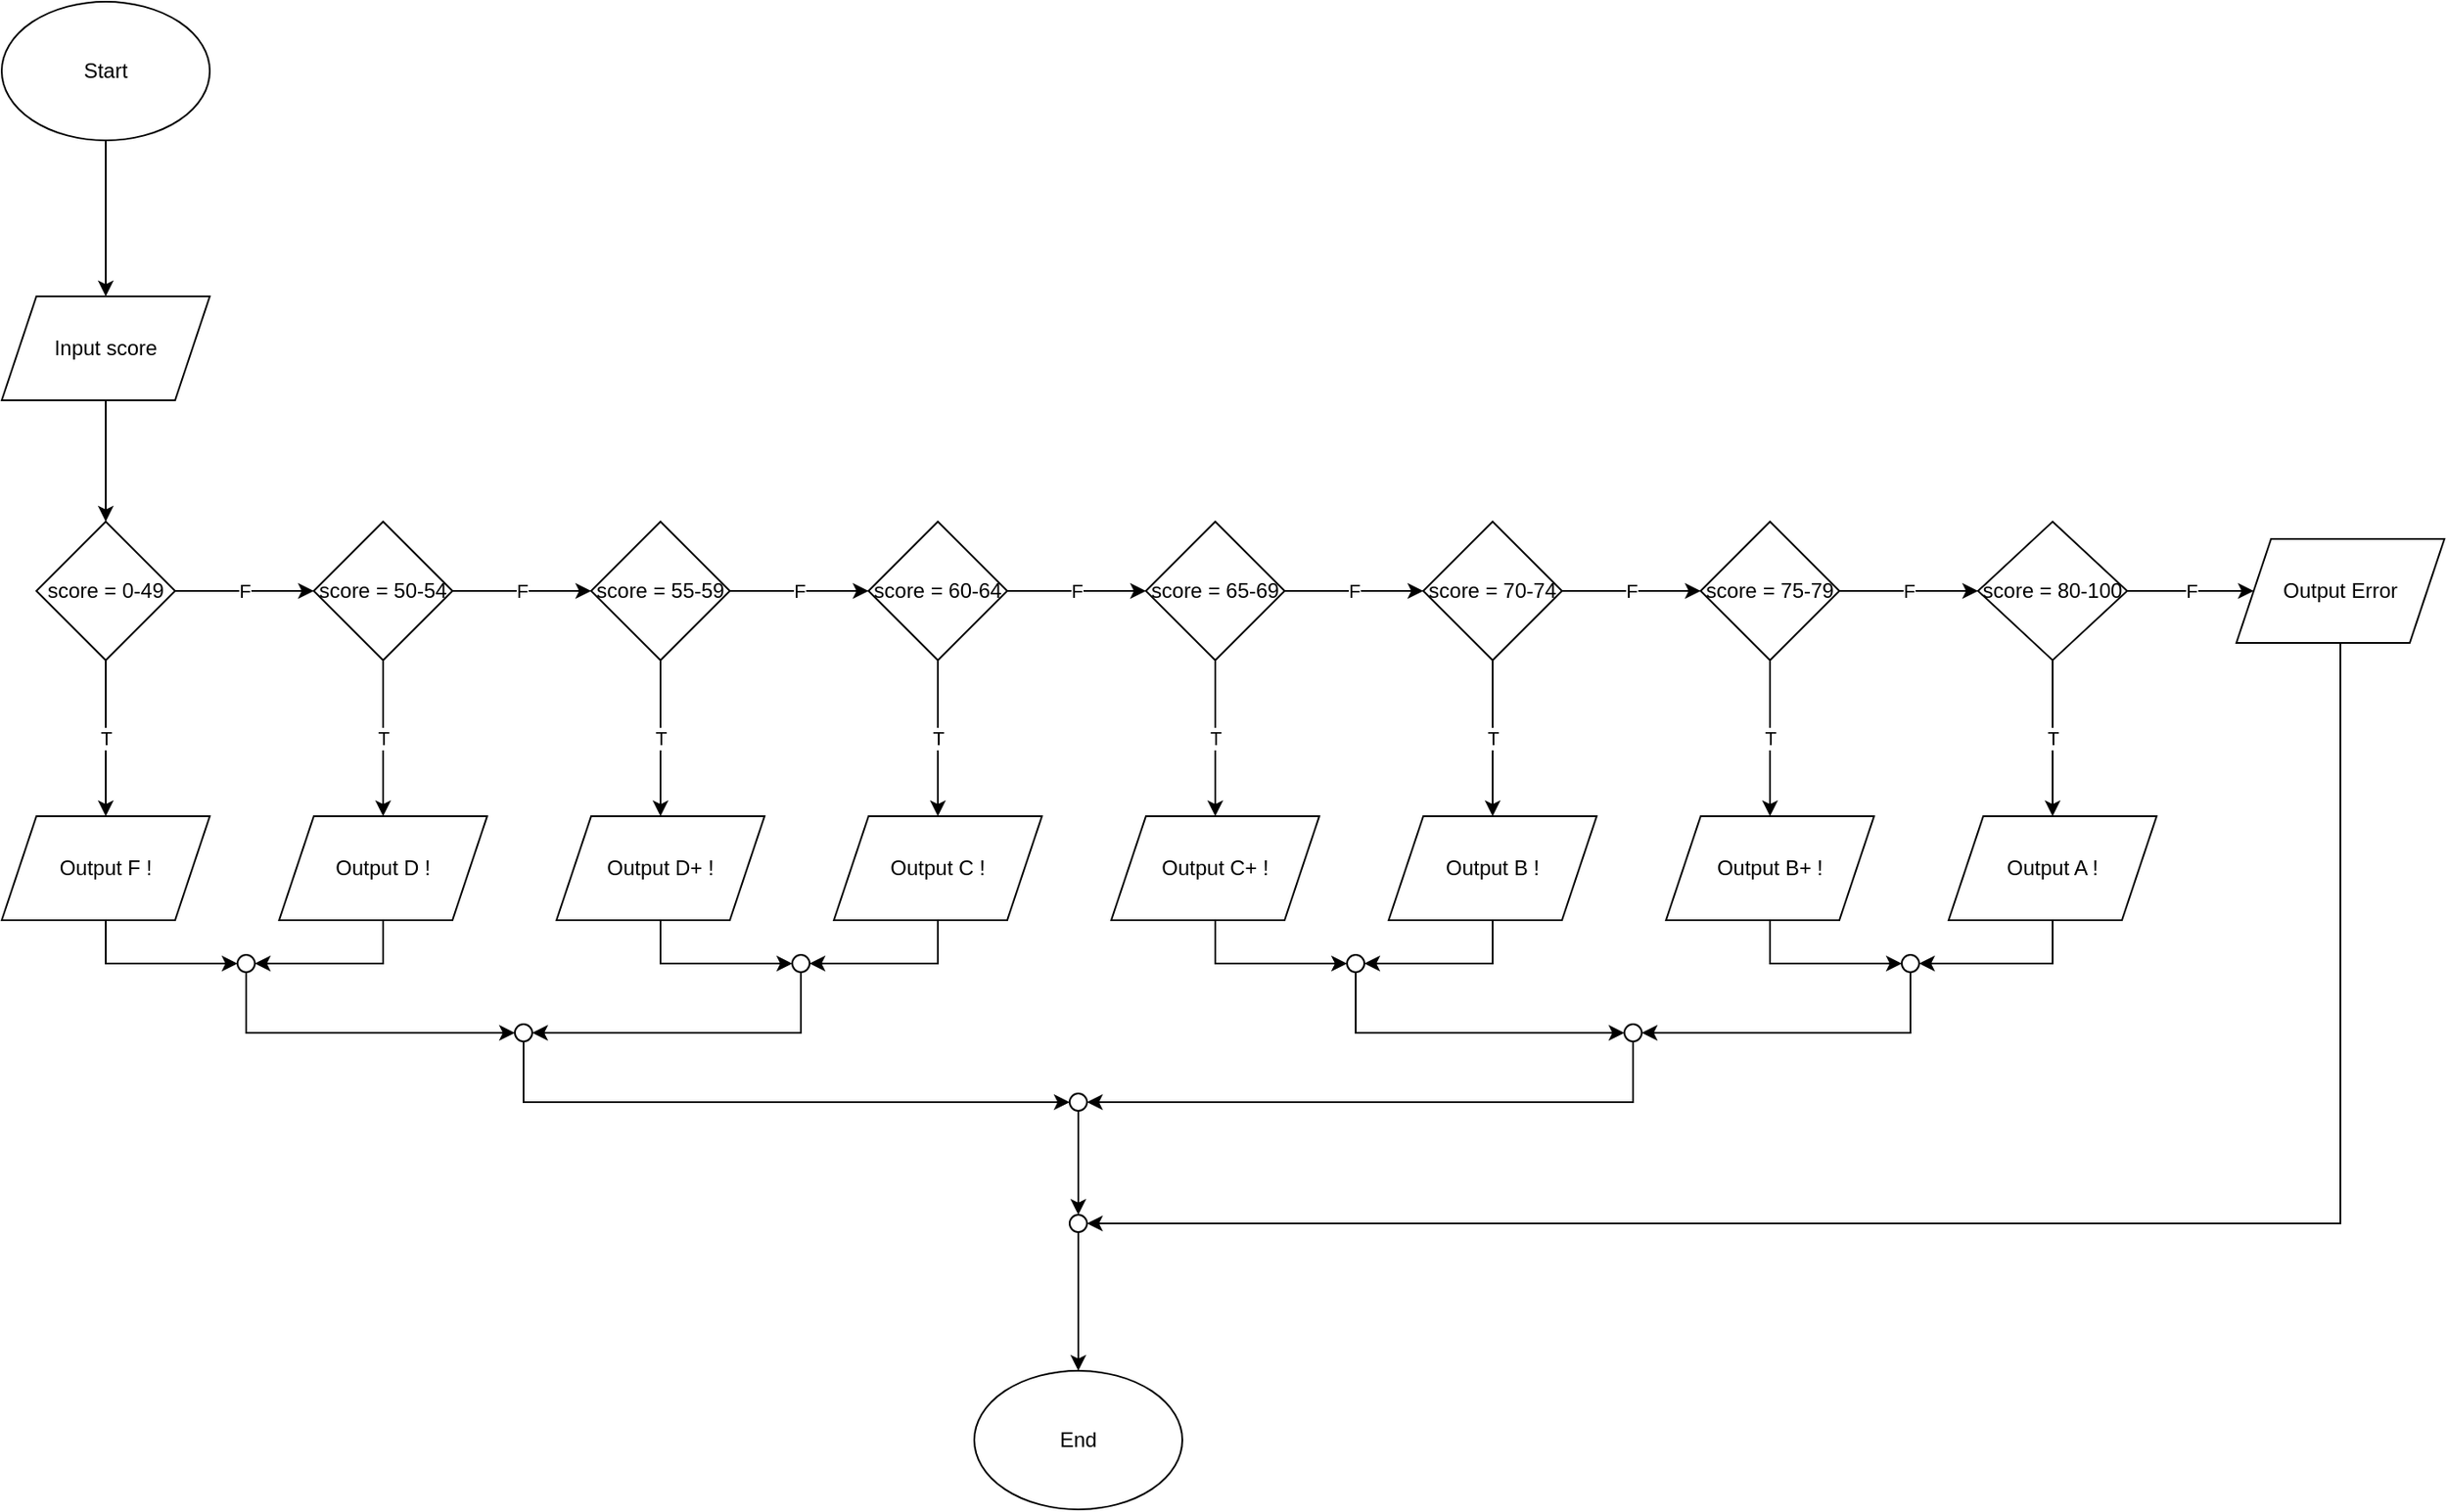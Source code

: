 <mxfile version="24.9.1">
  <diagram name="หน้า-1" id="RtxEn0fQpVPNVnzz2nxm">
    <mxGraphModel dx="875" dy="442" grid="1" gridSize="10" guides="1" tooltips="1" connect="1" arrows="1" fold="1" page="1" pageScale="1" pageWidth="827" pageHeight="1169" math="0" shadow="0">
      <root>
        <mxCell id="0" />
        <mxCell id="1" parent="0" />
        <mxCell id="tTzdTrGTarNLr9dChiUb-3" value="" style="edgeStyle=orthogonalEdgeStyle;rounded=0;orthogonalLoop=1;jettySize=auto;html=1;" edge="1" parent="1" source="tTzdTrGTarNLr9dChiUb-1" target="tTzdTrGTarNLr9dChiUb-2">
          <mxGeometry relative="1" as="geometry" />
        </mxCell>
        <mxCell id="tTzdTrGTarNLr9dChiUb-1" value="Start" style="ellipse;whiteSpace=wrap;html=1;" vertex="1" parent="1">
          <mxGeometry x="354" y="10" width="120" height="80" as="geometry" />
        </mxCell>
        <mxCell id="tTzdTrGTarNLr9dChiUb-5" value="" style="edgeStyle=orthogonalEdgeStyle;rounded=0;orthogonalLoop=1;jettySize=auto;html=1;" edge="1" parent="1" source="tTzdTrGTarNLr9dChiUb-2" target="tTzdTrGTarNLr9dChiUb-4">
          <mxGeometry relative="1" as="geometry" />
        </mxCell>
        <mxCell id="tTzdTrGTarNLr9dChiUb-2" value="Input score" style="shape=parallelogram;perimeter=parallelogramPerimeter;whiteSpace=wrap;html=1;fixedSize=1;" vertex="1" parent="1">
          <mxGeometry x="354" y="180" width="120" height="60" as="geometry" />
        </mxCell>
        <mxCell id="tTzdTrGTarNLr9dChiUb-7" value="F" style="edgeStyle=orthogonalEdgeStyle;rounded=0;orthogonalLoop=1;jettySize=auto;html=1;" edge="1" parent="1" source="tTzdTrGTarNLr9dChiUb-4" target="tTzdTrGTarNLr9dChiUb-6">
          <mxGeometry relative="1" as="geometry" />
        </mxCell>
        <mxCell id="tTzdTrGTarNLr9dChiUb-23" value="T" style="edgeStyle=orthogonalEdgeStyle;rounded=0;orthogonalLoop=1;jettySize=auto;html=1;" edge="1" parent="1" source="tTzdTrGTarNLr9dChiUb-4" target="tTzdTrGTarNLr9dChiUb-22">
          <mxGeometry relative="1" as="geometry" />
        </mxCell>
        <mxCell id="tTzdTrGTarNLr9dChiUb-4" value="score = 0-49" style="rhombus;whiteSpace=wrap;html=1;" vertex="1" parent="1">
          <mxGeometry x="374" y="310" width="80" height="80" as="geometry" />
        </mxCell>
        <mxCell id="tTzdTrGTarNLr9dChiUb-9" value="F" style="edgeStyle=orthogonalEdgeStyle;rounded=0;orthogonalLoop=1;jettySize=auto;html=1;" edge="1" parent="1" source="tTzdTrGTarNLr9dChiUb-6" target="tTzdTrGTarNLr9dChiUb-8">
          <mxGeometry relative="1" as="geometry" />
        </mxCell>
        <mxCell id="tTzdTrGTarNLr9dChiUb-25" value="T" style="edgeStyle=orthogonalEdgeStyle;rounded=0;orthogonalLoop=1;jettySize=auto;html=1;" edge="1" parent="1" source="tTzdTrGTarNLr9dChiUb-6" target="tTzdTrGTarNLr9dChiUb-24">
          <mxGeometry relative="1" as="geometry" />
        </mxCell>
        <mxCell id="tTzdTrGTarNLr9dChiUb-6" value="score = 50-54" style="rhombus;whiteSpace=wrap;html=1;" vertex="1" parent="1">
          <mxGeometry x="534" y="310" width="80" height="80" as="geometry" />
        </mxCell>
        <mxCell id="tTzdTrGTarNLr9dChiUb-11" value="F" style="edgeStyle=orthogonalEdgeStyle;rounded=0;orthogonalLoop=1;jettySize=auto;html=1;" edge="1" parent="1" source="tTzdTrGTarNLr9dChiUb-8" target="tTzdTrGTarNLr9dChiUb-10">
          <mxGeometry relative="1" as="geometry" />
        </mxCell>
        <mxCell id="tTzdTrGTarNLr9dChiUb-29" value="T" style="edgeStyle=orthogonalEdgeStyle;rounded=0;orthogonalLoop=1;jettySize=auto;html=1;" edge="1" parent="1" source="tTzdTrGTarNLr9dChiUb-8" target="tTzdTrGTarNLr9dChiUb-28">
          <mxGeometry relative="1" as="geometry" />
        </mxCell>
        <mxCell id="tTzdTrGTarNLr9dChiUb-8" value="score = 55-59" style="rhombus;whiteSpace=wrap;html=1;" vertex="1" parent="1">
          <mxGeometry x="694" y="310" width="80" height="80" as="geometry" />
        </mxCell>
        <mxCell id="tTzdTrGTarNLr9dChiUb-13" value="F" style="edgeStyle=orthogonalEdgeStyle;rounded=0;orthogonalLoop=1;jettySize=auto;html=1;" edge="1" parent="1" source="tTzdTrGTarNLr9dChiUb-10" target="tTzdTrGTarNLr9dChiUb-12">
          <mxGeometry relative="1" as="geometry" />
        </mxCell>
        <mxCell id="tTzdTrGTarNLr9dChiUb-31" value="T" style="edgeStyle=orthogonalEdgeStyle;rounded=0;orthogonalLoop=1;jettySize=auto;html=1;" edge="1" parent="1" source="tTzdTrGTarNLr9dChiUb-10" target="tTzdTrGTarNLr9dChiUb-30">
          <mxGeometry relative="1" as="geometry" />
        </mxCell>
        <mxCell id="tTzdTrGTarNLr9dChiUb-10" value="score = 60-64" style="rhombus;whiteSpace=wrap;html=1;" vertex="1" parent="1">
          <mxGeometry x="854" y="310" width="80" height="80" as="geometry" />
        </mxCell>
        <mxCell id="tTzdTrGTarNLr9dChiUb-15" value="F" style="edgeStyle=orthogonalEdgeStyle;rounded=0;orthogonalLoop=1;jettySize=auto;html=1;" edge="1" parent="1" source="tTzdTrGTarNLr9dChiUb-12" target="tTzdTrGTarNLr9dChiUb-14">
          <mxGeometry relative="1" as="geometry" />
        </mxCell>
        <mxCell id="tTzdTrGTarNLr9dChiUb-33" value="T" style="edgeStyle=orthogonalEdgeStyle;rounded=0;orthogonalLoop=1;jettySize=auto;html=1;" edge="1" parent="1" source="tTzdTrGTarNLr9dChiUb-12" target="tTzdTrGTarNLr9dChiUb-32">
          <mxGeometry relative="1" as="geometry" />
        </mxCell>
        <mxCell id="tTzdTrGTarNLr9dChiUb-12" value="score = 65-69" style="rhombus;whiteSpace=wrap;html=1;" vertex="1" parent="1">
          <mxGeometry x="1014" y="310" width="80" height="80" as="geometry" />
        </mxCell>
        <mxCell id="tTzdTrGTarNLr9dChiUb-17" value="F" style="edgeStyle=orthogonalEdgeStyle;rounded=0;orthogonalLoop=1;jettySize=auto;html=1;" edge="1" parent="1" source="tTzdTrGTarNLr9dChiUb-14" target="tTzdTrGTarNLr9dChiUb-16">
          <mxGeometry relative="1" as="geometry" />
        </mxCell>
        <mxCell id="tTzdTrGTarNLr9dChiUb-35" value="T" style="edgeStyle=orthogonalEdgeStyle;rounded=0;orthogonalLoop=1;jettySize=auto;html=1;" edge="1" parent="1" source="tTzdTrGTarNLr9dChiUb-14" target="tTzdTrGTarNLr9dChiUb-34">
          <mxGeometry relative="1" as="geometry" />
        </mxCell>
        <mxCell id="tTzdTrGTarNLr9dChiUb-14" value="score = 70-74" style="rhombus;whiteSpace=wrap;html=1;" vertex="1" parent="1">
          <mxGeometry x="1174" y="310" width="80" height="80" as="geometry" />
        </mxCell>
        <mxCell id="tTzdTrGTarNLr9dChiUb-19" value="F" style="edgeStyle=orthogonalEdgeStyle;rounded=0;orthogonalLoop=1;jettySize=auto;html=1;" edge="1" parent="1" source="tTzdTrGTarNLr9dChiUb-16" target="tTzdTrGTarNLr9dChiUb-18">
          <mxGeometry relative="1" as="geometry" />
        </mxCell>
        <mxCell id="tTzdTrGTarNLr9dChiUb-37" value="T" style="edgeStyle=orthogonalEdgeStyle;rounded=0;orthogonalLoop=1;jettySize=auto;html=1;" edge="1" parent="1" source="tTzdTrGTarNLr9dChiUb-16" target="tTzdTrGTarNLr9dChiUb-36">
          <mxGeometry relative="1" as="geometry" />
        </mxCell>
        <mxCell id="tTzdTrGTarNLr9dChiUb-16" value="score = 75-79" style="rhombus;whiteSpace=wrap;html=1;" vertex="1" parent="1">
          <mxGeometry x="1334" y="310" width="80" height="80" as="geometry" />
        </mxCell>
        <mxCell id="tTzdTrGTarNLr9dChiUb-21" value="F" style="edgeStyle=orthogonalEdgeStyle;rounded=0;orthogonalLoop=1;jettySize=auto;html=1;" edge="1" parent="1" source="tTzdTrGTarNLr9dChiUb-18" target="tTzdTrGTarNLr9dChiUb-20">
          <mxGeometry relative="1" as="geometry" />
        </mxCell>
        <mxCell id="tTzdTrGTarNLr9dChiUb-39" value="T" style="edgeStyle=orthogonalEdgeStyle;rounded=0;orthogonalLoop=1;jettySize=auto;html=1;" edge="1" parent="1" source="tTzdTrGTarNLr9dChiUb-18" target="tTzdTrGTarNLr9dChiUb-38">
          <mxGeometry relative="1" as="geometry" />
        </mxCell>
        <mxCell id="tTzdTrGTarNLr9dChiUb-18" value="score = 80-100" style="rhombus;whiteSpace=wrap;html=1;" vertex="1" parent="1">
          <mxGeometry x="1494" y="310" width="86" height="80" as="geometry" />
        </mxCell>
        <mxCell id="tTzdTrGTarNLr9dChiUb-67" style="edgeStyle=orthogonalEdgeStyle;rounded=0;orthogonalLoop=1;jettySize=auto;html=1;exitX=0.5;exitY=1;exitDx=0;exitDy=0;entryX=1;entryY=0.5;entryDx=0;entryDy=0;" edge="1" parent="1" source="tTzdTrGTarNLr9dChiUb-20" target="tTzdTrGTarNLr9dChiUb-48">
          <mxGeometry relative="1" as="geometry" />
        </mxCell>
        <mxCell id="tTzdTrGTarNLr9dChiUb-20" value="Output Error" style="shape=parallelogram;perimeter=parallelogramPerimeter;whiteSpace=wrap;html=1;fixedSize=1;" vertex="1" parent="1">
          <mxGeometry x="1643" y="320" width="120" height="60" as="geometry" />
        </mxCell>
        <mxCell id="tTzdTrGTarNLr9dChiUb-51" style="edgeStyle=orthogonalEdgeStyle;rounded=0;orthogonalLoop=1;jettySize=auto;html=1;exitX=0.5;exitY=1;exitDx=0;exitDy=0;entryX=0;entryY=0.5;entryDx=0;entryDy=0;" edge="1" parent="1" source="tTzdTrGTarNLr9dChiUb-22" target="tTzdTrGTarNLr9dChiUb-40">
          <mxGeometry relative="1" as="geometry" />
        </mxCell>
        <mxCell id="tTzdTrGTarNLr9dChiUb-22" value="Output F !" style="shape=parallelogram;perimeter=parallelogramPerimeter;whiteSpace=wrap;html=1;fixedSize=1;" vertex="1" parent="1">
          <mxGeometry x="354" y="480" width="120" height="60" as="geometry" />
        </mxCell>
        <mxCell id="tTzdTrGTarNLr9dChiUb-52" style="edgeStyle=orthogonalEdgeStyle;rounded=0;orthogonalLoop=1;jettySize=auto;html=1;exitX=0.5;exitY=1;exitDx=0;exitDy=0;entryX=1;entryY=0.5;entryDx=0;entryDy=0;" edge="1" parent="1" source="tTzdTrGTarNLr9dChiUb-24" target="tTzdTrGTarNLr9dChiUb-40">
          <mxGeometry relative="1" as="geometry" />
        </mxCell>
        <mxCell id="tTzdTrGTarNLr9dChiUb-24" value="Output D !" style="shape=parallelogram;perimeter=parallelogramPerimeter;whiteSpace=wrap;html=1;fixedSize=1;" vertex="1" parent="1">
          <mxGeometry x="514" y="480" width="120" height="60" as="geometry" />
        </mxCell>
        <mxCell id="tTzdTrGTarNLr9dChiUb-53" style="edgeStyle=orthogonalEdgeStyle;rounded=0;orthogonalLoop=1;jettySize=auto;html=1;exitX=0.5;exitY=1;exitDx=0;exitDy=0;entryX=0;entryY=0.5;entryDx=0;entryDy=0;" edge="1" parent="1" source="tTzdTrGTarNLr9dChiUb-28" target="tTzdTrGTarNLr9dChiUb-41">
          <mxGeometry relative="1" as="geometry" />
        </mxCell>
        <mxCell id="tTzdTrGTarNLr9dChiUb-28" value="Output D+ !" style="shape=parallelogram;perimeter=parallelogramPerimeter;whiteSpace=wrap;html=1;fixedSize=1;" vertex="1" parent="1">
          <mxGeometry x="674" y="480" width="120" height="60" as="geometry" />
        </mxCell>
        <mxCell id="tTzdTrGTarNLr9dChiUb-54" style="edgeStyle=orthogonalEdgeStyle;rounded=0;orthogonalLoop=1;jettySize=auto;html=1;exitX=0.5;exitY=1;exitDx=0;exitDy=0;entryX=1;entryY=0.5;entryDx=0;entryDy=0;" edge="1" parent="1" source="tTzdTrGTarNLr9dChiUb-30" target="tTzdTrGTarNLr9dChiUb-41">
          <mxGeometry relative="1" as="geometry" />
        </mxCell>
        <mxCell id="tTzdTrGTarNLr9dChiUb-30" value="Output C !" style="shape=parallelogram;perimeter=parallelogramPerimeter;whiteSpace=wrap;html=1;fixedSize=1;" vertex="1" parent="1">
          <mxGeometry x="834" y="480" width="120" height="60" as="geometry" />
        </mxCell>
        <mxCell id="tTzdTrGTarNLr9dChiUb-55" style="edgeStyle=orthogonalEdgeStyle;rounded=0;orthogonalLoop=1;jettySize=auto;html=1;exitX=0.5;exitY=1;exitDx=0;exitDy=0;entryX=0;entryY=0.5;entryDx=0;entryDy=0;" edge="1" parent="1" source="tTzdTrGTarNLr9dChiUb-32" target="tTzdTrGTarNLr9dChiUb-42">
          <mxGeometry relative="1" as="geometry" />
        </mxCell>
        <mxCell id="tTzdTrGTarNLr9dChiUb-32" value="Output C+ !" style="shape=parallelogram;perimeter=parallelogramPerimeter;whiteSpace=wrap;html=1;fixedSize=1;" vertex="1" parent="1">
          <mxGeometry x="994" y="480" width="120" height="60" as="geometry" />
        </mxCell>
        <mxCell id="tTzdTrGTarNLr9dChiUb-56" style="edgeStyle=orthogonalEdgeStyle;rounded=0;orthogonalLoop=1;jettySize=auto;html=1;exitX=0.5;exitY=1;exitDx=0;exitDy=0;entryX=1;entryY=0.5;entryDx=0;entryDy=0;" edge="1" parent="1" source="tTzdTrGTarNLr9dChiUb-34" target="tTzdTrGTarNLr9dChiUb-42">
          <mxGeometry relative="1" as="geometry" />
        </mxCell>
        <mxCell id="tTzdTrGTarNLr9dChiUb-34" value="Output B !" style="shape=parallelogram;perimeter=parallelogramPerimeter;whiteSpace=wrap;html=1;fixedSize=1;" vertex="1" parent="1">
          <mxGeometry x="1154" y="480" width="120" height="60" as="geometry" />
        </mxCell>
        <mxCell id="tTzdTrGTarNLr9dChiUb-57" style="edgeStyle=orthogonalEdgeStyle;rounded=0;orthogonalLoop=1;jettySize=auto;html=1;exitX=0.5;exitY=1;exitDx=0;exitDy=0;entryX=0;entryY=0.5;entryDx=0;entryDy=0;" edge="1" parent="1" source="tTzdTrGTarNLr9dChiUb-36" target="tTzdTrGTarNLr9dChiUb-43">
          <mxGeometry relative="1" as="geometry" />
        </mxCell>
        <mxCell id="tTzdTrGTarNLr9dChiUb-36" value="Output B+ !" style="shape=parallelogram;perimeter=parallelogramPerimeter;whiteSpace=wrap;html=1;fixedSize=1;" vertex="1" parent="1">
          <mxGeometry x="1314" y="480" width="120" height="60" as="geometry" />
        </mxCell>
        <mxCell id="tTzdTrGTarNLr9dChiUb-58" style="edgeStyle=orthogonalEdgeStyle;rounded=0;orthogonalLoop=1;jettySize=auto;html=1;exitX=0.5;exitY=1;exitDx=0;exitDy=0;entryX=1;entryY=0.5;entryDx=0;entryDy=0;" edge="1" parent="1" source="tTzdTrGTarNLr9dChiUb-38" target="tTzdTrGTarNLr9dChiUb-43">
          <mxGeometry relative="1" as="geometry" />
        </mxCell>
        <mxCell id="tTzdTrGTarNLr9dChiUb-38" value="Output A !" style="shape=parallelogram;perimeter=parallelogramPerimeter;whiteSpace=wrap;html=1;fixedSize=1;" vertex="1" parent="1">
          <mxGeometry x="1477" y="480" width="120" height="60" as="geometry" />
        </mxCell>
        <mxCell id="tTzdTrGTarNLr9dChiUb-59" style="edgeStyle=orthogonalEdgeStyle;rounded=0;orthogonalLoop=1;jettySize=auto;html=1;exitX=0.5;exitY=1;exitDx=0;exitDy=0;entryX=0;entryY=0.5;entryDx=0;entryDy=0;" edge="1" parent="1" source="tTzdTrGTarNLr9dChiUb-40" target="tTzdTrGTarNLr9dChiUb-44">
          <mxGeometry relative="1" as="geometry" />
        </mxCell>
        <mxCell id="tTzdTrGTarNLr9dChiUb-40" value="" style="ellipse;whiteSpace=wrap;html=1;aspect=fixed;" vertex="1" parent="1">
          <mxGeometry x="490" y="560" width="10" height="10" as="geometry" />
        </mxCell>
        <mxCell id="tTzdTrGTarNLr9dChiUb-60" style="edgeStyle=orthogonalEdgeStyle;rounded=0;orthogonalLoop=1;jettySize=auto;html=1;exitX=0.5;exitY=1;exitDx=0;exitDy=0;entryX=1;entryY=0.5;entryDx=0;entryDy=0;" edge="1" parent="1" source="tTzdTrGTarNLr9dChiUb-41" target="tTzdTrGTarNLr9dChiUb-44">
          <mxGeometry relative="1" as="geometry" />
        </mxCell>
        <mxCell id="tTzdTrGTarNLr9dChiUb-41" value="" style="ellipse;whiteSpace=wrap;html=1;aspect=fixed;" vertex="1" parent="1">
          <mxGeometry x="810" y="560" width="10" height="10" as="geometry" />
        </mxCell>
        <mxCell id="tTzdTrGTarNLr9dChiUb-61" style="edgeStyle=orthogonalEdgeStyle;rounded=0;orthogonalLoop=1;jettySize=auto;html=1;exitX=0.5;exitY=1;exitDx=0;exitDy=0;entryX=0;entryY=0.5;entryDx=0;entryDy=0;" edge="1" parent="1" source="tTzdTrGTarNLr9dChiUb-42" target="tTzdTrGTarNLr9dChiUb-45">
          <mxGeometry relative="1" as="geometry" />
        </mxCell>
        <mxCell id="tTzdTrGTarNLr9dChiUb-42" value="" style="ellipse;whiteSpace=wrap;html=1;aspect=fixed;" vertex="1" parent="1">
          <mxGeometry x="1130" y="560" width="10" height="10" as="geometry" />
        </mxCell>
        <mxCell id="tTzdTrGTarNLr9dChiUb-62" style="edgeStyle=orthogonalEdgeStyle;rounded=0;orthogonalLoop=1;jettySize=auto;html=1;exitX=0.5;exitY=1;exitDx=0;exitDy=0;entryX=1;entryY=0.5;entryDx=0;entryDy=0;" edge="1" parent="1" source="tTzdTrGTarNLr9dChiUb-43" target="tTzdTrGTarNLr9dChiUb-45">
          <mxGeometry relative="1" as="geometry" />
        </mxCell>
        <mxCell id="tTzdTrGTarNLr9dChiUb-43" value="" style="ellipse;whiteSpace=wrap;html=1;aspect=fixed;" vertex="1" parent="1">
          <mxGeometry x="1450" y="560" width="10" height="10" as="geometry" />
        </mxCell>
        <mxCell id="tTzdTrGTarNLr9dChiUb-64" style="edgeStyle=orthogonalEdgeStyle;rounded=0;orthogonalLoop=1;jettySize=auto;html=1;exitX=0.5;exitY=1;exitDx=0;exitDy=0;entryX=0;entryY=0.5;entryDx=0;entryDy=0;" edge="1" parent="1" source="tTzdTrGTarNLr9dChiUb-44" target="tTzdTrGTarNLr9dChiUb-46">
          <mxGeometry relative="1" as="geometry" />
        </mxCell>
        <mxCell id="tTzdTrGTarNLr9dChiUb-44" value="" style="ellipse;whiteSpace=wrap;html=1;aspect=fixed;" vertex="1" parent="1">
          <mxGeometry x="650" y="600" width="10" height="10" as="geometry" />
        </mxCell>
        <mxCell id="tTzdTrGTarNLr9dChiUb-65" style="edgeStyle=orthogonalEdgeStyle;rounded=0;orthogonalLoop=1;jettySize=auto;html=1;exitX=0.5;exitY=1;exitDx=0;exitDy=0;entryX=1;entryY=0.5;entryDx=0;entryDy=0;" edge="1" parent="1" source="tTzdTrGTarNLr9dChiUb-45" target="tTzdTrGTarNLr9dChiUb-46">
          <mxGeometry relative="1" as="geometry" />
        </mxCell>
        <mxCell id="tTzdTrGTarNLr9dChiUb-45" value="" style="ellipse;whiteSpace=wrap;html=1;aspect=fixed;" vertex="1" parent="1">
          <mxGeometry x="1290" y="600" width="10" height="10" as="geometry" />
        </mxCell>
        <mxCell id="tTzdTrGTarNLr9dChiUb-66" style="edgeStyle=orthogonalEdgeStyle;rounded=0;orthogonalLoop=1;jettySize=auto;html=1;exitX=0.5;exitY=1;exitDx=0;exitDy=0;entryX=0.5;entryY=0;entryDx=0;entryDy=0;" edge="1" parent="1" source="tTzdTrGTarNLr9dChiUb-46" target="tTzdTrGTarNLr9dChiUb-48">
          <mxGeometry relative="1" as="geometry" />
        </mxCell>
        <mxCell id="tTzdTrGTarNLr9dChiUb-46" value="" style="ellipse;whiteSpace=wrap;html=1;aspect=fixed;" vertex="1" parent="1">
          <mxGeometry x="970" y="640" width="10" height="10" as="geometry" />
        </mxCell>
        <mxCell id="tTzdTrGTarNLr9dChiUb-69" value="" style="edgeStyle=orthogonalEdgeStyle;rounded=0;orthogonalLoop=1;jettySize=auto;html=1;" edge="1" parent="1" source="tTzdTrGTarNLr9dChiUb-48" target="tTzdTrGTarNLr9dChiUb-68">
          <mxGeometry relative="1" as="geometry" />
        </mxCell>
        <mxCell id="tTzdTrGTarNLr9dChiUb-48" value="" style="ellipse;whiteSpace=wrap;html=1;aspect=fixed;" vertex="1" parent="1">
          <mxGeometry x="970" y="710" width="10" height="10" as="geometry" />
        </mxCell>
        <mxCell id="tTzdTrGTarNLr9dChiUb-68" value="End" style="ellipse;whiteSpace=wrap;html=1;" vertex="1" parent="1">
          <mxGeometry x="915" y="800" width="120" height="80" as="geometry" />
        </mxCell>
      </root>
    </mxGraphModel>
  </diagram>
</mxfile>
